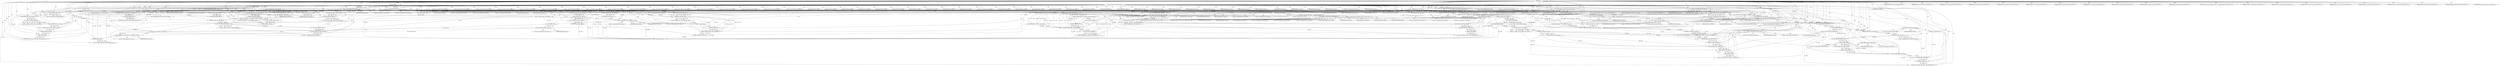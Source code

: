 digraph "FUN1" {  
"8" [label = <(METHOD,FUN1)<SUB>1</SUB>> ]
"771" [label = <(METHOD_RETURN,void)<SUB>1</SUB>> ]
"9" [label = <(PARAM,VAR1)<SUB>1</SUB>> ]
"10" [label = <(PARAM,VAR2 *VAR3)<SUB>1</SUB>> ]
"17" [label = <(FUN2,FUN2(VAR9, VAR10, VAR3))<SUB>6</SUB>> ]
"27" [label = <(IDENTIFIER,VAR12,{
	case VAR12:
		break;

	case VAR13:
		FUN3(VA...)<SUB>9</SUB>> ]
"30" [label = <(IDENTIFIER,VAR13,{
	case VAR12:
		break;

	case VAR13:
		FUN3(VA...)<SUB>12</SUB>> ]
"31" [label = <(FUN3,FUN3(VAR9, VAR10, VAR3-&gt;VAR14))<SUB>13</SUB>> ]
"39" [label = <(IDENTIFIER,VAR15,{
	case VAR12:
		break;

	case VAR13:
		FUN3(VA...)<SUB>16</SUB>> ]
"55" [label = <(IDENTIFIER,VAR19,{
	case VAR12:
		break;

	case VAR13:
		FUN3(VA...)<SUB>23</SUB>> ]
"56" [label = <(FUN5,FUN5(VAR9, VAR10, VAR3-&gt;VAR14))<SUB>24</SUB>> ]
"64" [label = <(IDENTIFIER,VAR20,{
	case VAR12:
		break;

	case VAR13:
		FUN3(VA...)<SUB>27</SUB>> ]
"134" [label = <(IDENTIFIER,VAR26,{
	case VAR12:
		break;

	case VAR13:
		FUN3(VA...)<SUB>44</SUB>> ]
"135" [label = <(&lt;operator&gt;.assignment,VAR5 = FUN9(VAR9, VAR10))<SUB>45</SUB>> ]
"140" [label = <(FUN1,FUN1(VAR9, VAR10, VAR3-&gt;VAR14))<SUB>46</SUB>> ]
"146" [label = <(&lt;operator&gt;.assignment,VAR6 = FUN9(VAR9, VAR10))<SUB>47</SUB>> ]
"151" [label = <(FUN6,FUN6(VAR9, VAR10, VAR3-&gt;VAR24))<SUB>48</SUB>> ]
"157" [label = <(FUN10,FUN10(VAR9, VAR10, VAR22, VAR5))<SUB>49</SUB>> ]
"162" [label = <(FUN11,FUN11(VAR9, VAR10, VAR3-&gt;VAR27, FUN9(VAR9,VAR10...)<SUB>50</SUB>> ]
"174" [label = <(IDENTIFIER,VAR28,{
	case VAR12:
		break;

	case VAR13:
		FUN3(VA...)<SUB>53</SUB>> ]
"175" [label = <(&lt;operator&gt;.assignment,VAR5 = FUN9(VAR9, VAR10))<SUB>54</SUB>> ]
"180" [label = <(FUN6,FUN6(VAR9, VAR10, VAR3-&gt;VAR14))<SUB>55</SUB>> ]
"186" [label = <(&lt;operator&gt;.assignment,VAR8 = FUN7(VAR9, VAR10, VAR25))<SUB>56</SUB>> ]
"192" [label = <(FUN1,FUN1(VAR9, VAR10, VAR3-&gt;VAR24))<SUB>57</SUB>> ]
"198" [label = <(FUN10,FUN10(VAR9, VAR10, VAR23, VAR5))<SUB>58</SUB>> ]
"203" [label = <(FUN8,FUN8(VAR9, VAR10, VAR8))<SUB>59</SUB>> ]
"207" [label = <(FUN11,FUN11(VAR9, VAR10, VAR3-&gt;VAR27, FUN9(VAR9,VAR10...)<SUB>60</SUB>> ]
"219" [label = <(IDENTIFIER,VAR29,{
	case VAR12:
		break;

	case VAR13:
		FUN3(VA...)<SUB>63</SUB>> ]
"221" [label = <(IDENTIFIER,VAR30,{
	case VAR12:
		break;

	case VAR13:
		FUN3(VA...)<SUB>64</SUB>> ]
"252" [label = <(&lt;operator&gt;.assignment,VAR5 = FUN9(VAR9, VAR10))<SUB>73</SUB>> ]
"279" [label = <(FUN1,FUN1(VAR9, VAR10, VAR3-&gt;VAR31))<SUB>80</SUB>> ]
"285" [label = <(&lt;operator&gt;.assignment,VAR6 = FUN9(VAR9, VAR10))<SUB>81</SUB>> ]
"305" [label = <(FUN10,FUN10(VAR9, VAR10, VAR23, VAR5))<SUB>86</SUB>> ]
"317" [label = <(FUN11,FUN11(VAR9, VAR10, VAR3-&gt;VAR27, FUN9(VAR9,VAR10...)<SUB>89</SUB>> ]
"329" [label = <(IDENTIFIER,VAR32,{
	case VAR12:
		break;

	case VAR13:
		FUN3(VA...)<SUB>92</SUB>> ]
"331" [label = <(IDENTIFIER,VAR33,{
	case VAR12:
		break;

	case VAR13:
		FUN3(VA...)<SUB>93</SUB>> ]
"332" [label = <(FUN6,FUN6(VAR9, VAR10, VAR3-&gt;VAR24))<SUB>94</SUB>> ]
"338" [label = <(FUN4,FUN4(VAR9, VAR10, VAR34))<SUB>95</SUB>> ]
"342" [label = <(&lt;operator&gt;.assignment,VAR5 = FUN9(VAR9, VAR10))<SUB>96</SUB>> ]
"347" [label = <(BLOCK,{
			FUN4(VAR9, VAR10, VAR35);
			VAR8 = FUN7(V...,{
			FUN4(VAR9, VAR10, VAR35);
			VAR8 = FUN7(V...)<SUB>97</SUB>> ]
"394" [label = <(FUN8,FUN8(VAR9, VAR10, VAR8))<SUB>110</SUB>> ]
"398" [label = <(FUN11,FUN11(VAR9, VAR10, VAR3-&gt;VAR27, FUN9(VAR9,VAR10...)<SUB>111</SUB>> ]
"410" [label = <(IDENTIFIER,VAR37,{
	case VAR12:
		break;

	case VAR13:
		FUN3(VA...)<SUB>114</SUB>> ]
"411" [label = <(FUN13,FUN13(VAR9, VAR10, VAR3-&gt;VAR14, VAR3-&gt;VAR24))<SUB>115</SUB>> ]
"420" [label = <(FUN11,FUN11(VAR9, VAR10, VAR3-&gt;VAR27, FUN9(VAR9,VAR10...)<SUB>116</SUB>> ]
"432" [label = <(IDENTIFIER,VAR38,{
	case VAR12:
		break;

	case VAR13:
		FUN3(VA...)<SUB>119</SUB>> ]
"433" [label = <(FUN1,FUN1(VAR9, VAR10, VAR3-&gt;VAR24))<SUB>120</SUB>> ]
"475" [label = <(IDENTIFIER,VAR39,{
	case VAR12:
		break;

	case VAR13:
		FUN3(VA...)<SUB>129</SUB>> ]
"522" [label = <(FUN17,FUN17(VAR9, VAR10, VAR39, VAR3, VAR4))<SUB>145</SUB>> ]
"528" [label = <(FUN18,FUN18(VAR9, VAR10, VAR39, VAR4, FUN7(VAR9, VAR1...)<SUB>146</SUB>> ]
"539" [label = <(IDENTIFIER,VAR41,{
	case VAR12:
		break;

	case VAR13:
		FUN3(VA...)<SUB>149</SUB>> ]
"586" [label = <(FUN17,FUN17(VAR9, VAR10, VAR41, VAR3, VAR4))<SUB>165</SUB>> ]
"592" [label = <(FUN18,FUN18(VAR9, VAR10, VAR41, VAR4, FUN7(VAR9, VAR1...)<SUB>166</SUB>> ]
"603" [label = <(IDENTIFIER,VAR42,{
	case VAR12:
		break;

	case VAR13:
		FUN3(VA...)<SUB>169</SUB>> ]
"621" [label = <(&lt;operator&gt;.assignment,VAR4 = FUN20(VAR9, VAR10, VAR3))<SUB>175</SUB>> ]
"635" [label = <(FUN17,FUN17(VAR9, VAR10, VAR42, VAR3, VAR4))<SUB>180</SUB>> ]
"641" [label = <(FUN4,FUN4(VAR9, VAR10, VAR43))<SUB>181</SUB>> ]
"647" [label = <(IDENTIFIER,VAR44,{
	case VAR12:
		break;

	case VAR13:
		FUN3(VA...)<SUB>184</SUB>> ]
"648" [label = <(FUN6,FUN6(VAR9, VAR10, VAR3-&gt;VAR14))<SUB>185</SUB>> ]
"654" [label = <(FUN4,FUN4(VAR9, VAR10, VAR45))<SUB>186</SUB>> ]
"660" [label = <(IDENTIFIER,VAR46,{
	case VAR12:
		break;

	case VAR13:
		FUN3(VA...)<SUB>189</SUB>> ]
"661" [label = <(FUN6,FUN6(VAR9, VAR10, VAR3-&gt;VAR14))<SUB>190</SUB>> ]
"667" [label = <(FUN4,FUN4(VAR9, VAR10, VAR47))<SUB>191</SUB>> ]
"671" [label = <(FUN1,FUN1(VAR9, VAR10, VAR3-&gt;VAR24))<SUB>192</SUB>> ]
"677" [label = <(FUN4,FUN4(VAR9, VAR10, VAR48))<SUB>193</SUB>> ]
"683" [label = <(IDENTIFIER,VAR49,{
	case VAR12:
		break;

	case VAR13:
		FUN3(VA...)<SUB>196</SUB>> ]
"740" [label = <(IDENTIFIER,VAR50,{
	case VAR12:
		break;

	case VAR13:
		FUN3(VA...)<SUB>207</SUB>> ]
"741" [label = <(FUN4,FUN4(VAR9, VAR10, VAR51))<SUB>208</SUB>> ]
"223" [label = <(&lt;operator&gt;.equals,VAR3-&gt;VAR11 == VAR30)<SUB>65</SUB>> ]
"311" [label = <(IDENTIFIER,VAR8,if (VAR8))<SUB>87</SUB>> ]
"348" [label = <(FUN4,FUN4(VAR9, VAR10, VAR35))<SUB>98</SUB>> ]
"352" [label = <(&lt;operator&gt;.assignment,VAR8 = FUN7(VAR9, VAR10, VAR25))<SUB>99</SUB>> ]
"358" [label = <(FUN12,FUN12(VAR9, VAR10, VAR3))<SUB>100</SUB>> ]
"389" [label = <(FUN10,FUN10(VAR9, VAR10, VAR23, VAR5))<SUB>108</SUB>> ]
"440" [label = <(&lt;operator&gt;.equals,VAR3-&gt;VAR11 == VAR38)<SUB>122</SUB>> ]
"445" [label = <(&lt;operator&gt;.assignment,VAR3 = VAR3-&gt;VAR24)<SUB>123</SUB>> ]
"451" [label = <(&lt;operator&gt;.logicalAnd,!FUN14(VAR3-&gt;VAR11) &amp;&amp; VAR3-&gt;VAR11 != VAR37)<SUB>125</SUB>> ]
"628" [label = <(&lt;operator&gt;.logicalNot,!VAR4)<SUB>178</SUB>> ]
"685" [label = <(&lt;operator&gt;.logicalAnd,VAR3-&gt;VAR24 &amp;&amp; VAR3-&gt;VAR21)<SUB>197</SUB>> ]
"45" [label = <(FUN4,FUN4(VAR9, VAR10, VAR17))<SUB>18</SUB>> ]
"49" [label = <(FUN4,FUN4(VAR9, VAR10, VAR18))<SUB>19</SUB>> ]
"70" [label = <(FUN6,FUN6(VAR9, VAR10, VAR3-&gt;VAR14))<SUB>29</SUB>> ]
"76" [label = <(&lt;operator&gt;.assignment,VAR7 = FUN7(VAR9, VAR10, VAR22))<SUB>30</SUB>> ]
"82" [label = <(FUN1,FUN1(VAR9, VAR10, VAR3-&gt;VAR21))<SUB>31</SUB>> ]
"88" [label = <(&lt;operator&gt;.assignment,VAR8 = FUN7(VAR9, VAR10, VAR23))<SUB>32</SUB>> ]
"94" [label = <(FUN8,FUN8(VAR9, VAR10, VAR7))<SUB>33</SUB>> ]
"98" [label = <(FUN1,FUN1(VAR9, VAR10, VAR3-&gt;VAR24))<SUB>34</SUB>> ]
"104" [label = <(FUN8,FUN8(VAR9, VAR10, VAR8))<SUB>35</SUB>> ]
"137" [label = <(FUN9,FUN9(VAR9, VAR10))<SUB>45</SUB>> ]
"148" [label = <(FUN9,FUN9(VAR9, VAR10))<SUB>47</SUB>> ]
"168" [label = <(FUN9,FUN9(VAR9,VAR10))<SUB>50</SUB>> ]
"177" [label = <(FUN9,FUN9(VAR9, VAR10))<SUB>54</SUB>> ]
"188" [label = <(FUN7,FUN7(VAR9, VAR10, VAR25))<SUB>56</SUB>> ]
"213" [label = <(FUN9,FUN9(VAR9,VAR10))<SUB>60</SUB>> ]
"229" [label = <(FUN5,FUN5(VAR9, VAR10, VAR3-&gt;VAR14))<SUB>66</SUB>> ]
"254" [label = <(FUN9,FUN9(VAR9, VAR10))<SUB>73</SUB>> ]
"262" [label = <(FUN6,FUN6(VAR9, VAR10, VAR3-&gt;VAR24))<SUB>75</SUB>> ]
"268" [label = <(&lt;operator&gt;.assignment,VAR8 = FUN7(VAR9, VAR10, VAR25))<SUB>76</SUB>> ]
"287" [label = <(FUN9,FUN9(VAR9, VAR10))<SUB>81</SUB>> ]
"295" [label = <(FUN6,FUN6(VAR9, VAR10, VAR3-&gt;VAR21))<SUB>83</SUB>> ]
"301" [label = <(FUN4,FUN4(VAR9, VAR10, VAR17))<SUB>84</SUB>> ]
"313" [label = <(FUN8,FUN8(VAR9, VAR10, VAR8))<SUB>88</SUB>> ]
"323" [label = <(FUN9,FUN9(VAR9,VAR10))<SUB>89</SUB>> ]
"344" [label = <(FUN9,FUN9(VAR9, VAR10))<SUB>96</SUB>> ]
"404" [label = <(FUN9,FUN9(VAR9,VAR10))<SUB>111</SUB>> ]
"426" [label = <(FUN9,FUN9(VAR9,VAR10))<SUB>116</SUB>> ]
"463" [label = <(FUN11,FUN11(VAR9, VAR10, VAR3-&gt;VAR27, FUN9(VAR9,VAR10...)<SUB>126</SUB>> ]
"481" [label = <(&lt;operator&gt;.assignment,VAR4 = FUN15(VAR9, VAR10, VAR3, VAR3-&gt;VAR14-&gt;VA...)<SUB>132</SUB>> ]
"533" [label = <(FUN7,FUN7(VAR9, VAR10, VAR23))<SUB>146</SUB>> ]
"545" [label = <(&lt;operator&gt;.assignment,VAR4 = FUN19(VAR9, VAR10, VAR3, VAR3-&gt;VAR14-&gt;VA...)<SUB>152</SUB>> ]
"597" [label = <(FUN7,FUN7(VAR9, VAR10, VAR23))<SUB>166</SUB>> ]
"609" [label = <(FUN6,FUN6(VAR9, VAR10, VAR3-&gt;VAR14))<SUB>171</SUB>> ]
"623" [label = <(FUN20,FUN20(VAR9, VAR10, VAR3))<SUB>175</SUB>> ]
"631" [label = <(FUN16,FUN16(VAR9, VAR3, &quot;&quot;))<SUB>179</SUB>> ]
"752" [label = <(FUN4,FUN4(VAR9, VAR10, VAR17))<SUB>213</SUB>> ]
"756" [label = <(FUN6,FUN6(VAR9, VAR10, VAR3))<SUB>214</SUB>> ]
"110" [label = <(FUN6,FUN6(VAR9, VAR10, VAR3-&gt;VAR14))<SUB>37</SUB>> ]
"116" [label = <(&lt;operator&gt;.assignment,VAR8 = FUN7(VAR9, VAR10, VAR25))<SUB>38</SUB>> ]
"122" [label = <(FUN1,FUN1(VAR9, VAR10, VAR3-&gt;VAR24))<SUB>39</SUB>> ]
"128" [label = <(FUN8,FUN8(VAR9, VAR10, VAR8))<SUB>40</SUB>> ]
"276" [label = <(&lt;operator&gt;.assignment,VAR8 = 0)<SUB>78</SUB>> ]
"354" [label = <(FUN7,FUN7(VAR9, VAR10, VAR25))<SUB>99</SUB>> ]
"367" [label = <(FUN4,FUN4(VAR9, VAR10, VAR36))<SUB>102</SUB>> ]
"371" [label = <(FUN1,FUN1(VAR9, VAR10, VAR3-&gt;VAR21))<SUB>103</SUB>> ]
"377" [label = <(FUN4,FUN4(VAR9, VAR10, VAR36))<SUB>104</SUB>> ]
"452" [label = <(&lt;operator&gt;.logicalNot,!FUN14(VAR3-&gt;VAR11))<SUB>125</SUB>> ]
"457" [label = <(&lt;operator&gt;.notEquals,VAR3-&gt;VAR11 != VAR37)<SUB>125</SUB>> ]
"493" [label = <(&lt;operator&gt;.logicalNot,!VAR4)<SUB>135</SUB>> ]
"507" [label = <(&lt;operator&gt;.assignment,VAR4 = FUN15(VAR9, VAR10, VAR3, NULL))<SUB>139</SUB>> ]
"557" [label = <(&lt;operator&gt;.logicalNot,!VAR4)<SUB>155</SUB>> ]
"571" [label = <(&lt;operator&gt;.assignment,VAR4 = FUN19(VAR9, VAR10, VAR3, NULL))<SUB>159</SUB>> ]
"617" [label = <(FUN4,FUN4(VAR9, VAR10, VAR18))<SUB>173</SUB>> ]
"729" [label = <(FUN23,FUN23(VAR9, VAR10, VAR3-&gt;VAR14, VAR3-&gt;VAR31))<SUB>203</SUB>> ]
"762" [label = <(FUN6,FUN6(VAR9, VAR10, VAR3))<SUB>216</SUB>> ]
"766" [label = <(FUN4,FUN4(VAR9, VAR10, VAR17))<SUB>217</SUB>> ]
"78" [label = <(FUN7,FUN7(VAR9, VAR10, VAR22))<SUB>30</SUB>> ]
"90" [label = <(FUN7,FUN7(VAR9, VAR10, VAR23))<SUB>32</SUB>> ]
"270" [label = <(FUN7,FUN7(VAR9, VAR10, VAR25))<SUB>76</SUB>> ]
"383" [label = <(FUN1,FUN1(VAR9, VAR10, VAR3-&gt;VAR21))<SUB>106</SUB>> ]
"453" [label = <(FUN14,FUN14(VAR3-&gt;VAR11))<SUB>125</SUB>> ]
"469" [label = <(FUN9,FUN9(VAR9,VAR10))<SUB>126</SUB>> ]
"483" [label = <(FUN15,FUN15(VAR9, VAR10, VAR3, VAR3-&gt;VAR14-&gt;VAR40))<SUB>132</SUB>> ]
"496" [label = <(FUN16,FUN16(VAR9, VAR3, &quot;&quot;, VAR3-&gt;VAR14-&gt;VAR40))<SUB>136</SUB>> ]
"515" [label = <(&lt;operator&gt;.logicalNot,!VAR4)<SUB>142</SUB>> ]
"547" [label = <(FUN19,FUN19(VAR9, VAR10, VAR3, VAR3-&gt;VAR14-&gt;VAR40))<SUB>152</SUB>> ]
"560" [label = <(FUN16,FUN16(VAR9, VAR3, &quot;&quot;, VAR3-&gt;VAR14-&gt;VAR40))<SUB>156</SUB>> ]
"579" [label = <(&lt;operator&gt;.logicalNot,!VAR4)<SUB>162</SUB>> ]
"698" [label = <(FUN21,FUN21(VAR9, VAR10, VAR3-&gt;VAR14, VAR3-&gt;VAR24, VA...)<SUB>199</SUB>> ]
"118" [label = <(FUN7,FUN7(VAR9, VAR10, VAR25))<SUB>38</SUB>> ]
"242" [label = <(FUN6,FUN6(VAR9, VAR10, VAR3-&gt;VAR14))<SUB>69</SUB>> ]
"248" [label = <(FUN4,FUN4(VAR9, VAR10, VAR17))<SUB>70</SUB>> ]
"509" [label = <(FUN15,FUN15(VAR9, VAR10, VAR3, NULL))<SUB>139</SUB>> ]
"518" [label = <(FUN16,FUN16(VAR9, VAR3, &quot;&quot;))<SUB>143</SUB>> ]
"573" [label = <(FUN19,FUN19(VAR9, VAR10, VAR3, NULL))<SUB>159</SUB>> ]
"582" [label = <(FUN16,FUN16(VAR9, VAR3, &quot;&quot;))<SUB>163</SUB>> ]
"715" [label = <(FUN22,FUN22(VAR9, VAR10, VAR3-&gt;VAR14, VAR3-&gt;VAR24, VA...)<SUB>201</SUB>> ]
"22" [label = <(&lt;operator&gt;.indirectFieldAccess,VAR3-&gt;VAR11)<SUB>8</SUB>> ]
"34" [label = <(&lt;operator&gt;.indirectFieldAccess,VAR3-&gt;VAR14)<SUB>13</SUB>> ]
"41" [label = <(&lt;operator&gt;.indirectFieldAccess,VAR10-&gt;VAR16)<SUB>17</SUB>> ]
"59" [label = <(&lt;operator&gt;.indirectFieldAccess,VAR3-&gt;VAR14)<SUB>24</SUB>> ]
"66" [label = <(&lt;operator&gt;.indirectFieldAccess,VAR3-&gt;VAR21)<SUB>28</SUB>> ]
"143" [label = <(&lt;operator&gt;.indirectFieldAccess,VAR3-&gt;VAR14)<SUB>46</SUB>> ]
"154" [label = <(&lt;operator&gt;.indirectFieldAccess,VAR3-&gt;VAR24)<SUB>48</SUB>> ]
"165" [label = <(&lt;operator&gt;.indirectFieldAccess,VAR3-&gt;VAR27)<SUB>50</SUB>> ]
"183" [label = <(&lt;operator&gt;.indirectFieldAccess,VAR3-&gt;VAR14)<SUB>55</SUB>> ]
"195" [label = <(&lt;operator&gt;.indirectFieldAccess,VAR3-&gt;VAR24)<SUB>57</SUB>> ]
"210" [label = <(&lt;operator&gt;.indirectFieldAccess,VAR3-&gt;VAR27)<SUB>60</SUB>> ]
"258" [label = <(&lt;operator&gt;.indirectFieldAccess,VAR3-&gt;VAR24)<SUB>74</SUB>> ]
"282" [label = <(&lt;operator&gt;.indirectFieldAccess,VAR3-&gt;VAR31)<SUB>80</SUB>> ]
"291" [label = <(&lt;operator&gt;.indirectFieldAccess,VAR3-&gt;VAR21)<SUB>82</SUB>> ]
"320" [label = <(&lt;operator&gt;.indirectFieldAccess,VAR3-&gt;VAR27)<SUB>89</SUB>> ]
"335" [label = <(&lt;operator&gt;.indirectFieldAccess,VAR3-&gt;VAR24)<SUB>94</SUB>> ]
"401" [label = <(&lt;operator&gt;.indirectFieldAccess,VAR3-&gt;VAR27)<SUB>111</SUB>> ]
"414" [label = <(&lt;operator&gt;.indirectFieldAccess,VAR3-&gt;VAR14)<SUB>115</SUB>> ]
"417" [label = <(&lt;operator&gt;.indirectFieldAccess,VAR3-&gt;VAR24)<SUB>115</SUB>> ]
"423" [label = <(&lt;operator&gt;.indirectFieldAccess,VAR3-&gt;VAR27)<SUB>116</SUB>> ]
"436" [label = <(&lt;operator&gt;.indirectFieldAccess,VAR3-&gt;VAR24)<SUB>120</SUB>> ]
"477" [label = <(&lt;operator&gt;.indirectFieldAccess,VAR3-&gt;VAR14)<SUB>130</SUB>> ]
"541" [label = <(&lt;operator&gt;.indirectFieldAccess,VAR3-&gt;VAR14)<SUB>150</SUB>> ]
"605" [label = <(&lt;operator&gt;.indirectFieldAccess,VAR3-&gt;VAR14)<SUB>170</SUB>> ]
"651" [label = <(&lt;operator&gt;.indirectFieldAccess,VAR3-&gt;VAR14)<SUB>185</SUB>> ]
"664" [label = <(&lt;operator&gt;.indirectFieldAccess,VAR3-&gt;VAR14)<SUB>190</SUB>> ]
"674" [label = <(&lt;operator&gt;.indirectFieldAccess,VAR3-&gt;VAR24)<SUB>192</SUB>> ]
"748" [label = <(&lt;operator&gt;.indirectFieldAccess,VAR10-&gt;VAR16)<SUB>212</SUB>> ]
"36" [label = <(FIELD_IDENTIFIER,VAR14,VAR14)<SUB>13</SUB>> ]
"43" [label = <(FIELD_IDENTIFIER,VAR16,VAR16)<SUB>17</SUB>> ]
"61" [label = <(FIELD_IDENTIFIER,VAR14,VAR14)<SUB>24</SUB>> ]
"68" [label = <(FIELD_IDENTIFIER,VAR21,VAR21)<SUB>28</SUB>> ]
"145" [label = <(FIELD_IDENTIFIER,VAR14,VAR14)<SUB>46</SUB>> ]
"156" [label = <(FIELD_IDENTIFIER,VAR24,VAR24)<SUB>48</SUB>> ]
"167" [label = <(FIELD_IDENTIFIER,VAR27,VAR27)<SUB>50</SUB>> ]
"185" [label = <(FIELD_IDENTIFIER,VAR14,VAR14)<SUB>55</SUB>> ]
"197" [label = <(FIELD_IDENTIFIER,VAR24,VAR24)<SUB>57</SUB>> ]
"212" [label = <(FIELD_IDENTIFIER,VAR27,VAR27)<SUB>60</SUB>> ]
"224" [label = <(&lt;operator&gt;.indirectFieldAccess,VAR3-&gt;VAR11)<SUB>65</SUB>> ]
"260" [label = <(FIELD_IDENTIFIER,VAR24,VAR24)<SUB>74</SUB>> ]
"284" [label = <(FIELD_IDENTIFIER,VAR31,VAR31)<SUB>80</SUB>> ]
"293" [label = <(FIELD_IDENTIFIER,VAR21,VAR21)<SUB>82</SUB>> ]
"322" [label = <(FIELD_IDENTIFIER,VAR27,VAR27)<SUB>89</SUB>> ]
"337" [label = <(FIELD_IDENTIFIER,VAR24,VAR24)<SUB>94</SUB>> ]
"363" [label = <(&lt;operator&gt;.indirectFieldAccess,VAR10-&gt;VAR16)<SUB>101</SUB>> ]
"403" [label = <(FIELD_IDENTIFIER,VAR27,VAR27)<SUB>111</SUB>> ]
"416" [label = <(FIELD_IDENTIFIER,VAR14,VAR14)<SUB>115</SUB>> ]
"419" [label = <(FIELD_IDENTIFIER,VAR24,VAR24)<SUB>115</SUB>> ]
"425" [label = <(FIELD_IDENTIFIER,VAR27,VAR27)<SUB>116</SUB>> ]
"438" [label = <(FIELD_IDENTIFIER,VAR24,VAR24)<SUB>120</SUB>> ]
"441" [label = <(&lt;operator&gt;.indirectFieldAccess,VAR3-&gt;VAR11)<SUB>122</SUB>> ]
"447" [label = <(&lt;operator&gt;.indirectFieldAccess,VAR3-&gt;VAR24)<SUB>123</SUB>> ]
"479" [label = <(FIELD_IDENTIFIER,VAR14,VAR14)<SUB>130</SUB>> ]
"543" [label = <(FIELD_IDENTIFIER,VAR14,VAR14)<SUB>150</SUB>> ]
"607" [label = <(FIELD_IDENTIFIER,VAR14,VAR14)<SUB>170</SUB>> ]
"653" [label = <(FIELD_IDENTIFIER,VAR14,VAR14)<SUB>185</SUB>> ]
"666" [label = <(FIELD_IDENTIFIER,VAR14,VAR14)<SUB>190</SUB>> ]
"676" [label = <(FIELD_IDENTIFIER,VAR24,VAR24)<SUB>192</SUB>> ]
"686" [label = <(&lt;operator&gt;.indirectFieldAccess,VAR3-&gt;VAR24)<SUB>197</SUB>> ]
"689" [label = <(&lt;operator&gt;.indirectFieldAccess,VAR3-&gt;VAR21)<SUB>197</SUB>> ]
"750" [label = <(FIELD_IDENTIFIER,VAR16,VAR16)<SUB>212</SUB>> ]
"73" [label = <(&lt;operator&gt;.indirectFieldAccess,VAR3-&gt;VAR14)<SUB>29</SUB>> ]
"85" [label = <(&lt;operator&gt;.indirectFieldAccess,VAR3-&gt;VAR21)<SUB>31</SUB>> ]
"101" [label = <(&lt;operator&gt;.indirectFieldAccess,VAR3-&gt;VAR24)<SUB>34</SUB>> ]
"226" [label = <(FIELD_IDENTIFIER,VAR11,VAR11)<SUB>65</SUB>> ]
"232" [label = <(&lt;operator&gt;.indirectFieldAccess,VAR3-&gt;VAR14)<SUB>66</SUB>> ]
"265" [label = <(&lt;operator&gt;.indirectFieldAccess,VAR3-&gt;VAR24)<SUB>75</SUB>> ]
"298" [label = <(&lt;operator&gt;.indirectFieldAccess,VAR3-&gt;VAR21)<SUB>83</SUB>> ]
"365" [label = <(FIELD_IDENTIFIER,VAR16,VAR16)<SUB>101</SUB>> ]
"443" [label = <(FIELD_IDENTIFIER,VAR11,VAR11)<SUB>122</SUB>> ]
"449" [label = <(FIELD_IDENTIFIER,VAR24,VAR24)<SUB>123</SUB>> ]
"458" [label = <(&lt;operator&gt;.indirectFieldAccess,VAR3-&gt;VAR11)<SUB>125</SUB>> ]
"466" [label = <(&lt;operator&gt;.indirectFieldAccess,VAR3-&gt;VAR27)<SUB>126</SUB>> ]
"612" [label = <(&lt;operator&gt;.indirectFieldAccess,VAR3-&gt;VAR14)<SUB>171</SUB>> ]
"688" [label = <(FIELD_IDENTIFIER,VAR24,VAR24)<SUB>197</SUB>> ]
"691" [label = <(FIELD_IDENTIFIER,VAR21,VAR21)<SUB>197</SUB>> ]
"694" [label = <(&lt;operator&gt;.indirectFieldAccess,VAR3-&gt;VAR31)<SUB>198</SUB>> ]
"75" [label = <(FIELD_IDENTIFIER,VAR14,VAR14)<SUB>29</SUB>> ]
"87" [label = <(FIELD_IDENTIFIER,VAR21,VAR21)<SUB>31</SUB>> ]
"103" [label = <(FIELD_IDENTIFIER,VAR24,VAR24)<SUB>34</SUB>> ]
"113" [label = <(&lt;operator&gt;.indirectFieldAccess,VAR3-&gt;VAR14)<SUB>37</SUB>> ]
"125" [label = <(&lt;operator&gt;.indirectFieldAccess,VAR3-&gt;VAR24)<SUB>39</SUB>> ]
"234" [label = <(FIELD_IDENTIFIER,VAR14,VAR14)<SUB>66</SUB>> ]
"238" [label = <(&lt;operator&gt;.indirectFieldAccess,VAR3-&gt;VAR14)<SUB>68</SUB>> ]
"267" [label = <(FIELD_IDENTIFIER,VAR24,VAR24)<SUB>75</SUB>> ]
"300" [label = <(FIELD_IDENTIFIER,VAR21,VAR21)<SUB>83</SUB>> ]
"374" [label = <(&lt;operator&gt;.indirectFieldAccess,VAR3-&gt;VAR21)<SUB>103</SUB>> ]
"454" [label = <(&lt;operator&gt;.indirectFieldAccess,VAR3-&gt;VAR11)<SUB>125</SUB>> ]
"460" [label = <(FIELD_IDENTIFIER,VAR11,VAR11)<SUB>125</SUB>> ]
"468" [label = <(FIELD_IDENTIFIER,VAR27,VAR27)<SUB>126</SUB>> ]
"487" [label = <(&lt;operator&gt;.indirectFieldAccess,VAR3-&gt;VAR14-&gt;VAR40)<SUB>132</SUB>> ]
"551" [label = <(&lt;operator&gt;.indirectFieldAccess,VAR3-&gt;VAR14-&gt;VAR40)<SUB>152</SUB>> ]
"614" [label = <(FIELD_IDENTIFIER,VAR14,VAR14)<SUB>171</SUB>> ]
"696" [label = <(FIELD_IDENTIFIER,VAR31,VAR31)<SUB>198</SUB>> ]
"732" [label = <(&lt;operator&gt;.indirectFieldAccess,VAR3-&gt;VAR14)<SUB>203</SUB>> ]
"735" [label = <(&lt;operator&gt;.indirectFieldAccess,VAR3-&gt;VAR31)<SUB>203</SUB>> ]
"115" [label = <(FIELD_IDENTIFIER,VAR14,VAR14)<SUB>37</SUB>> ]
"127" [label = <(FIELD_IDENTIFIER,VAR24,VAR24)<SUB>39</SUB>> ]
"240" [label = <(FIELD_IDENTIFIER,VAR14,VAR14)<SUB>68</SUB>> ]
"376" [label = <(FIELD_IDENTIFIER,VAR21,VAR21)<SUB>103</SUB>> ]
"386" [label = <(&lt;operator&gt;.indirectFieldAccess,VAR3-&gt;VAR21)<SUB>106</SUB>> ]
"456" [label = <(FIELD_IDENTIFIER,VAR11,VAR11)<SUB>125</SUB>> ]
"488" [label = <(&lt;operator&gt;.indirectFieldAccess,VAR3-&gt;VAR14)<SUB>132</SUB>> ]
"491" [label = <(FIELD_IDENTIFIER,VAR40,VAR40)<SUB>132</SUB>> ]
"500" [label = <(&lt;operator&gt;.indirectFieldAccess,VAR3-&gt;VAR14-&gt;VAR40)<SUB>136</SUB>> ]
"552" [label = <(&lt;operator&gt;.indirectFieldAccess,VAR3-&gt;VAR14)<SUB>152</SUB>> ]
"555" [label = <(FIELD_IDENTIFIER,VAR40,VAR40)<SUB>152</SUB>> ]
"564" [label = <(&lt;operator&gt;.indirectFieldAccess,VAR3-&gt;VAR14-&gt;VAR40)<SUB>156</SUB>> ]
"701" [label = <(&lt;operator&gt;.indirectFieldAccess,VAR3-&gt;VAR14)<SUB>199</SUB>> ]
"704" [label = <(&lt;operator&gt;.indirectFieldAccess,VAR3-&gt;VAR24)<SUB>199</SUB>> ]
"707" [label = <(&lt;operator&gt;.indirectFieldAccess,VAR3-&gt;VAR21)<SUB>199</SUB>> ]
"710" [label = <(&lt;operator&gt;.indirectFieldAccess,VAR3-&gt;VAR31)<SUB>199</SUB>> ]
"734" [label = <(FIELD_IDENTIFIER,VAR14,VAR14)<SUB>203</SUB>> ]
"737" [label = <(FIELD_IDENTIFIER,VAR31,VAR31)<SUB>203</SUB>> ]
"245" [label = <(&lt;operator&gt;.indirectFieldAccess,VAR3-&gt;VAR14)<SUB>69</SUB>> ]
"388" [label = <(FIELD_IDENTIFIER,VAR21,VAR21)<SUB>106</SUB>> ]
"490" [label = <(FIELD_IDENTIFIER,VAR14,VAR14)<SUB>132</SUB>> ]
"501" [label = <(&lt;operator&gt;.indirectFieldAccess,VAR3-&gt;VAR14)<SUB>136</SUB>> ]
"504" [label = <(FIELD_IDENTIFIER,VAR40,VAR40)<SUB>136</SUB>> ]
"554" [label = <(FIELD_IDENTIFIER,VAR14,VAR14)<SUB>152</SUB>> ]
"565" [label = <(&lt;operator&gt;.indirectFieldAccess,VAR3-&gt;VAR14)<SUB>156</SUB>> ]
"568" [label = <(FIELD_IDENTIFIER,VAR40,VAR40)<SUB>156</SUB>> ]
"703" [label = <(FIELD_IDENTIFIER,VAR14,VAR14)<SUB>199</SUB>> ]
"706" [label = <(FIELD_IDENTIFIER,VAR24,VAR24)<SUB>199</SUB>> ]
"709" [label = <(FIELD_IDENTIFIER,VAR21,VAR21)<SUB>199</SUB>> ]
"712" [label = <(FIELD_IDENTIFIER,VAR31,VAR31)<SUB>199</SUB>> ]
"718" [label = <(&lt;operator&gt;.indirectFieldAccess,VAR3-&gt;VAR14)<SUB>201</SUB>> ]
"721" [label = <(&lt;operator&gt;.indirectFieldAccess,VAR3-&gt;VAR24)<SUB>201</SUB>> ]
"724" [label = <(&lt;operator&gt;.indirectFieldAccess,VAR3-&gt;VAR21)<SUB>201</SUB>> ]
"247" [label = <(FIELD_IDENTIFIER,VAR14,VAR14)<SUB>69</SUB>> ]
"503" [label = <(FIELD_IDENTIFIER,VAR14,VAR14)<SUB>136</SUB>> ]
"567" [label = <(FIELD_IDENTIFIER,VAR14,VAR14)<SUB>156</SUB>> ]
"720" [label = <(FIELD_IDENTIFIER,VAR14,VAR14)<SUB>201</SUB>> ]
"723" [label = <(FIELD_IDENTIFIER,VAR24,VAR24)<SUB>201</SUB>> ]
"726" [label = <(FIELD_IDENTIFIER,VAR21,VAR21)<SUB>201</SUB>> ]
  "9" -> "771"  [ label = "DDG: VAR1"] 
  "17" -> "771"  [ label = "DDG: VAR9"] 
  "17" -> "771"  [ label = "DDG: VAR10"] 
  "17" -> "771"  [ label = "DDG: VAR3"] 
  "17" -> "771"  [ label = "DDG: FUN2(VAR9, VAR10, VAR3)"] 
  "641" -> "771"  [ label = "DDG: VAR43"] 
  "677" -> "771"  [ label = "DDG: VAR48"] 
  "338" -> "771"  [ label = "DDG: VAR34"] 
  "223" -> "771"  [ label = "DDG: VAR30"] 
  "440" -> "771"  [ label = "DDG: VAR38"] 
  "654" -> "771"  [ label = "DDG: VAR45"] 
  "457" -> "771"  [ label = "DDG: VAR37"] 
  "667" -> "771"  [ label = "DDG: VAR47"] 
  "741" -> "771"  [ label = "DDG: VAR51"] 
  "348" -> "771"  [ label = "DDG: VAR35"] 
  "635" -> "771"  [ label = "DDG: VAR42"] 
  "8" -> "9"  [ label = "DDG: "] 
  "8" -> "10"  [ label = "DDG: "] 
  "8" -> "17"  [ label = "DDG: "] 
  "10" -> "17"  [ label = "DDG: VAR3"] 
  "8" -> "27"  [ label = "DDG: "] 
  "8" -> "30"  [ label = "DDG: "] 
  "8" -> "39"  [ label = "DDG: "] 
  "8" -> "55"  [ label = "DDG: "] 
  "8" -> "64"  [ label = "DDG: "] 
  "8" -> "134"  [ label = "DDG: "] 
  "137" -> "135"  [ label = "DDG: VAR9"] 
  "137" -> "135"  [ label = "DDG: VAR10"] 
  "148" -> "146"  [ label = "DDG: VAR9"] 
  "148" -> "146"  [ label = "DDG: VAR10"] 
  "8" -> "174"  [ label = "DDG: "] 
  "177" -> "175"  [ label = "DDG: VAR9"] 
  "177" -> "175"  [ label = "DDG: VAR10"] 
  "188" -> "186"  [ label = "DDG: VAR9"] 
  "188" -> "186"  [ label = "DDG: VAR10"] 
  "188" -> "186"  [ label = "DDG: VAR25"] 
  "8" -> "219"  [ label = "DDG: "] 
  "8" -> "221"  [ label = "DDG: "] 
  "254" -> "252"  [ label = "DDG: VAR9"] 
  "254" -> "252"  [ label = "DDG: VAR10"] 
  "287" -> "285"  [ label = "DDG: VAR9"] 
  "287" -> "285"  [ label = "DDG: VAR10"] 
  "8" -> "329"  [ label = "DDG: "] 
  "8" -> "331"  [ label = "DDG: "] 
  "344" -> "342"  [ label = "DDG: VAR9"] 
  "344" -> "342"  [ label = "DDG: VAR10"] 
  "8" -> "347"  [ label = "DDG: "] 
  "8" -> "410"  [ label = "DDG: "] 
  "8" -> "432"  [ label = "DDG: "] 
  "8" -> "475"  [ label = "DDG: "] 
  "8" -> "539"  [ label = "DDG: "] 
  "8" -> "603"  [ label = "DDG: "] 
  "623" -> "621"  [ label = "DDG: VAR9"] 
  "623" -> "621"  [ label = "DDG: VAR10"] 
  "623" -> "621"  [ label = "DDG: VAR3"] 
  "8" -> "647"  [ label = "DDG: "] 
  "8" -> "660"  [ label = "DDG: "] 
  "8" -> "683"  [ label = "DDG: "] 
  "8" -> "740"  [ label = "DDG: "] 
  "17" -> "31"  [ label = "DDG: VAR9"] 
  "8" -> "31"  [ label = "DDG: "] 
  "17" -> "31"  [ label = "DDG: VAR10"] 
  "17" -> "31"  [ label = "DDG: VAR3"] 
  "17" -> "56"  [ label = "DDG: VAR9"] 
  "8" -> "56"  [ label = "DDG: "] 
  "17" -> "56"  [ label = "DDG: VAR10"] 
  "17" -> "56"  [ label = "DDG: VAR3"] 
  "137" -> "140"  [ label = "DDG: VAR9"] 
  "8" -> "140"  [ label = "DDG: "] 
  "137" -> "140"  [ label = "DDG: VAR10"] 
  "17" -> "140"  [ label = "DDG: VAR3"] 
  "148" -> "151"  [ label = "DDG: VAR9"] 
  "8" -> "151"  [ label = "DDG: "] 
  "148" -> "151"  [ label = "DDG: VAR10"] 
  "17" -> "151"  [ label = "DDG: VAR3"] 
  "151" -> "157"  [ label = "DDG: VAR9"] 
  "8" -> "157"  [ label = "DDG: "] 
  "151" -> "157"  [ label = "DDG: VAR10"] 
  "135" -> "157"  [ label = "DDG: VAR5"] 
  "168" -> "162"  [ label = "DDG: VAR9"] 
  "8" -> "162"  [ label = "DDG: "] 
  "168" -> "162"  [ label = "DDG: VAR10"] 
  "17" -> "162"  [ label = "DDG: VAR3"] 
  "146" -> "162"  [ label = "DDG: VAR6"] 
  "177" -> "180"  [ label = "DDG: VAR9"] 
  "8" -> "180"  [ label = "DDG: "] 
  "177" -> "180"  [ label = "DDG: VAR10"] 
  "17" -> "180"  [ label = "DDG: VAR3"] 
  "188" -> "192"  [ label = "DDG: VAR9"] 
  "8" -> "192"  [ label = "DDG: "] 
  "188" -> "192"  [ label = "DDG: VAR10"] 
  "17" -> "192"  [ label = "DDG: VAR3"] 
  "192" -> "198"  [ label = "DDG: VAR9"] 
  "8" -> "198"  [ label = "DDG: "] 
  "192" -> "198"  [ label = "DDG: VAR10"] 
  "175" -> "198"  [ label = "DDG: VAR5"] 
  "198" -> "203"  [ label = "DDG: VAR9"] 
  "8" -> "203"  [ label = "DDG: "] 
  "198" -> "203"  [ label = "DDG: VAR10"] 
  "186" -> "203"  [ label = "DDG: VAR8"] 
  "213" -> "207"  [ label = "DDG: VAR9"] 
  "8" -> "207"  [ label = "DDG: "] 
  "213" -> "207"  [ label = "DDG: VAR10"] 
  "17" -> "207"  [ label = "DDG: VAR3"] 
  "198" -> "207"  [ label = "DDG: VAR5"] 
  "254" -> "279"  [ label = "DDG: VAR9"] 
  "270" -> "279"  [ label = "DDG: VAR9"] 
  "8" -> "279"  [ label = "DDG: "] 
  "254" -> "279"  [ label = "DDG: VAR10"] 
  "270" -> "279"  [ label = "DDG: VAR10"] 
  "17" -> "279"  [ label = "DDG: VAR3"] 
  "287" -> "305"  [ label = "DDG: VAR9"] 
  "301" -> "305"  [ label = "DDG: VAR9"] 
  "8" -> "305"  [ label = "DDG: "] 
  "287" -> "305"  [ label = "DDG: VAR10"] 
  "301" -> "305"  [ label = "DDG: VAR10"] 
  "252" -> "305"  [ label = "DDG: VAR5"] 
  "8" -> "311"  [ label = "DDG: "] 
  "323" -> "317"  [ label = "DDG: VAR9"] 
  "8" -> "317"  [ label = "DDG: "] 
  "323" -> "317"  [ label = "DDG: VAR10"] 
  "17" -> "317"  [ label = "DDG: VAR3"] 
  "285" -> "317"  [ label = "DDG: VAR6"] 
  "17" -> "332"  [ label = "DDG: VAR9"] 
  "8" -> "332"  [ label = "DDG: "] 
  "17" -> "332"  [ label = "DDG: VAR10"] 
  "17" -> "332"  [ label = "DDG: VAR3"] 
  "332" -> "338"  [ label = "DDG: VAR9"] 
  "8" -> "338"  [ label = "DDG: "] 
  "332" -> "338"  [ label = "DDG: VAR10"] 
  "354" -> "352"  [ label = "DDG: VAR9"] 
  "354" -> "352"  [ label = "DDG: VAR10"] 
  "354" -> "352"  [ label = "DDG: VAR25"] 
  "389" -> "394"  [ label = "DDG: VAR9"] 
  "8" -> "394"  [ label = "DDG: "] 
  "389" -> "394"  [ label = "DDG: VAR10"] 
  "352" -> "394"  [ label = "DDG: VAR8"] 
  "404" -> "398"  [ label = "DDG: VAR9"] 
  "8" -> "398"  [ label = "DDG: "] 
  "404" -> "398"  [ label = "DDG: VAR10"] 
  "358" -> "398"  [ label = "DDG: VAR3"] 
  "389" -> "398"  [ label = "DDG: VAR5"] 
  "17" -> "411"  [ label = "DDG: VAR9"] 
  "8" -> "411"  [ label = "DDG: "] 
  "17" -> "411"  [ label = "DDG: VAR10"] 
  "17" -> "411"  [ label = "DDG: VAR3"] 
  "426" -> "420"  [ label = "DDG: VAR9"] 
  "8" -> "420"  [ label = "DDG: "] 
  "426" -> "420"  [ label = "DDG: VAR10"] 
  "17" -> "420"  [ label = "DDG: VAR3"] 
  "17" -> "433"  [ label = "DDG: VAR9"] 
  "8" -> "433"  [ label = "DDG: "] 
  "17" -> "433"  [ label = "DDG: VAR10"] 
  "17" -> "433"  [ label = "DDG: VAR3"] 
  "17" -> "445"  [ label = "DDG: VAR3"] 
  "433" -> "445"  [ label = "DDG: VAR3-&gt;VAR24"] 
  "509" -> "522"  [ label = "DDG: VAR9"] 
  "518" -> "522"  [ label = "DDG: VAR9"] 
  "483" -> "522"  [ label = "DDG: VAR9"] 
  "496" -> "522"  [ label = "DDG: VAR9"] 
  "8" -> "522"  [ label = "DDG: "] 
  "509" -> "522"  [ label = "DDG: VAR10"] 
  "483" -> "522"  [ label = "DDG: VAR10"] 
  "509" -> "522"  [ label = "DDG: VAR3"] 
  "518" -> "522"  [ label = "DDG: VAR3"] 
  "483" -> "522"  [ label = "DDG: VAR3"] 
  "496" -> "522"  [ label = "DDG: VAR3"] 
  "515" -> "522"  [ label = "DDG: VAR4"] 
  "493" -> "522"  [ label = "DDG: VAR4"] 
  "533" -> "528"  [ label = "DDG: VAR9"] 
  "8" -> "528"  [ label = "DDG: "] 
  "533" -> "528"  [ label = "DDG: VAR10"] 
  "522" -> "528"  [ label = "DDG: VAR39"] 
  "522" -> "528"  [ label = "DDG: VAR4"] 
  "533" -> "528"  [ label = "DDG: VAR23"] 
  "573" -> "586"  [ label = "DDG: VAR9"] 
  "582" -> "586"  [ label = "DDG: VAR9"] 
  "547" -> "586"  [ label = "DDG: VAR9"] 
  "560" -> "586"  [ label = "DDG: VAR9"] 
  "8" -> "586"  [ label = "DDG: "] 
  "573" -> "586"  [ label = "DDG: VAR10"] 
  "547" -> "586"  [ label = "DDG: VAR10"] 
  "573" -> "586"  [ label = "DDG: VAR3"] 
  "582" -> "586"  [ label = "DDG: VAR3"] 
  "547" -> "586"  [ label = "DDG: VAR3"] 
  "560" -> "586"  [ label = "DDG: VAR3"] 
  "579" -> "586"  [ label = "DDG: VAR4"] 
  "557" -> "586"  [ label = "DDG: VAR4"] 
  "597" -> "592"  [ label = "DDG: VAR9"] 
  "8" -> "592"  [ label = "DDG: "] 
  "597" -> "592"  [ label = "DDG: VAR10"] 
  "586" -> "592"  [ label = "DDG: VAR41"] 
  "586" -> "592"  [ label = "DDG: VAR4"] 
  "597" -> "592"  [ label = "DDG: VAR23"] 
  "623" -> "635"  [ label = "DDG: VAR9"] 
  "631" -> "635"  [ label = "DDG: VAR9"] 
  "8" -> "635"  [ label = "DDG: "] 
  "623" -> "635"  [ label = "DDG: VAR10"] 
  "609" -> "635"  [ label = "DDG: VAR3-&gt;VAR14"] 
  "623" -> "635"  [ label = "DDG: VAR3"] 
  "631" -> "635"  [ label = "DDG: VAR3"] 
  "628" -> "635"  [ label = "DDG: VAR4"] 
  "635" -> "641"  [ label = "DDG: VAR9"] 
  "8" -> "641"  [ label = "DDG: "] 
  "635" -> "641"  [ label = "DDG: VAR10"] 
  "17" -> "648"  [ label = "DDG: VAR9"] 
  "8" -> "648"  [ label = "DDG: "] 
  "17" -> "648"  [ label = "DDG: VAR10"] 
  "17" -> "648"  [ label = "DDG: VAR3"] 
  "648" -> "654"  [ label = "DDG: VAR9"] 
  "8" -> "654"  [ label = "DDG: "] 
  "648" -> "654"  [ label = "DDG: VAR10"] 
  "17" -> "661"  [ label = "DDG: VAR9"] 
  "8" -> "661"  [ label = "DDG: "] 
  "17" -> "661"  [ label = "DDG: VAR10"] 
  "17" -> "661"  [ label = "DDG: VAR3"] 
  "661" -> "667"  [ label = "DDG: VAR9"] 
  "8" -> "667"  [ label = "DDG: "] 
  "661" -> "667"  [ label = "DDG: VAR10"] 
  "667" -> "671"  [ label = "DDG: VAR9"] 
  "8" -> "671"  [ label = "DDG: "] 
  "667" -> "671"  [ label = "DDG: VAR10"] 
  "17" -> "671"  [ label = "DDG: VAR3"] 
  "671" -> "677"  [ label = "DDG: VAR9"] 
  "8" -> "677"  [ label = "DDG: "] 
  "671" -> "677"  [ label = "DDG: VAR10"] 
  "17" -> "741"  [ label = "DDG: VAR9"] 
  "8" -> "741"  [ label = "DDG: "] 
  "17" -> "741"  [ label = "DDG: VAR10"] 
  "78" -> "76"  [ label = "DDG: VAR9"] 
  "78" -> "76"  [ label = "DDG: VAR10"] 
  "78" -> "76"  [ label = "DDG: VAR22"] 
  "90" -> "88"  [ label = "DDG: VAR9"] 
  "90" -> "88"  [ label = "DDG: VAR10"] 
  "90" -> "88"  [ label = "DDG: VAR23"] 
  "17" -> "137"  [ label = "DDG: VAR9"] 
  "8" -> "137"  [ label = "DDG: "] 
  "17" -> "137"  [ label = "DDG: VAR10"] 
  "140" -> "148"  [ label = "DDG: VAR9"] 
  "8" -> "148"  [ label = "DDG: "] 
  "140" -> "148"  [ label = "DDG: VAR10"] 
  "157" -> "168"  [ label = "DDG: VAR9"] 
  "8" -> "168"  [ label = "DDG: "] 
  "157" -> "168"  [ label = "DDG: VAR10"] 
  "17" -> "177"  [ label = "DDG: VAR9"] 
  "8" -> "177"  [ label = "DDG: "] 
  "17" -> "177"  [ label = "DDG: VAR10"] 
  "180" -> "188"  [ label = "DDG: VAR9"] 
  "8" -> "188"  [ label = "DDG: "] 
  "180" -> "188"  [ label = "DDG: VAR10"] 
  "203" -> "213"  [ label = "DDG: VAR9"] 
  "8" -> "213"  [ label = "DDG: "] 
  "203" -> "213"  [ label = "DDG: VAR10"] 
  "17" -> "223"  [ label = "DDG: VAR3"] 
  "8" -> "223"  [ label = "DDG: "] 
  "17" -> "254"  [ label = "DDG: VAR9"] 
  "248" -> "254"  [ label = "DDG: VAR9"] 
  "229" -> "254"  [ label = "DDG: VAR9"] 
  "8" -> "254"  [ label = "DDG: "] 
  "17" -> "254"  [ label = "DDG: VAR10"] 
  "248" -> "254"  [ label = "DDG: VAR10"] 
  "229" -> "254"  [ label = "DDG: VAR10"] 
  "270" -> "268"  [ label = "DDG: VAR9"] 
  "270" -> "268"  [ label = "DDG: VAR10"] 
  "270" -> "268"  [ label = "DDG: VAR25"] 
  "279" -> "287"  [ label = "DDG: VAR9"] 
  "8" -> "287"  [ label = "DDG: "] 
  "279" -> "287"  [ label = "DDG: VAR10"] 
  "305" -> "323"  [ label = "DDG: VAR9"] 
  "313" -> "323"  [ label = "DDG: VAR9"] 
  "8" -> "323"  [ label = "DDG: "] 
  "305" -> "323"  [ label = "DDG: VAR10"] 
  "313" -> "323"  [ label = "DDG: VAR10"] 
  "338" -> "344"  [ label = "DDG: VAR9"] 
  "8" -> "344"  [ label = "DDG: "] 
  "338" -> "344"  [ label = "DDG: VAR10"] 
  "344" -> "348"  [ label = "DDG: VAR9"] 
  "8" -> "348"  [ label = "DDG: "] 
  "344" -> "348"  [ label = "DDG: VAR10"] 
  "354" -> "358"  [ label = "DDG: VAR9"] 
  "8" -> "358"  [ label = "DDG: "] 
  "354" -> "358"  [ label = "DDG: VAR10"] 
  "17" -> "358"  [ label = "DDG: VAR3"] 
  "332" -> "358"  [ label = "DDG: VAR3-&gt;VAR24"] 
  "383" -> "389"  [ label = "DDG: VAR9"] 
  "377" -> "389"  [ label = "DDG: VAR9"] 
  "8" -> "389"  [ label = "DDG: "] 
  "383" -> "389"  [ label = "DDG: VAR10"] 
  "377" -> "389"  [ label = "DDG: VAR10"] 
  "342" -> "389"  [ label = "DDG: VAR5"] 
  "394" -> "404"  [ label = "DDG: VAR9"] 
  "8" -> "404"  [ label = "DDG: "] 
  "394" -> "404"  [ label = "DDG: VAR10"] 
  "411" -> "426"  [ label = "DDG: VAR9"] 
  "8" -> "426"  [ label = "DDG: "] 
  "411" -> "426"  [ label = "DDG: VAR10"] 
  "17" -> "440"  [ label = "DDG: VAR3"] 
  "445" -> "440"  [ label = "DDG: VAR3"] 
  "8" -> "440"  [ label = "DDG: "] 
  "452" -> "451"  [ label = "DDG: FUN14(VAR3-&gt;VAR11)"] 
  "457" -> "451"  [ label = "DDG: VAR3-&gt;VAR11"] 
  "457" -> "451"  [ label = "DDG: VAR37"] 
  "483" -> "481"  [ label = "DDG: VAR9"] 
  "483" -> "481"  [ label = "DDG: VAR10"] 
  "483" -> "481"  [ label = "DDG: VAR3"] 
  "483" -> "481"  [ label = "DDG: VAR3-&gt;VAR14-&gt;VAR40"] 
  "522" -> "533"  [ label = "DDG: VAR9"] 
  "8" -> "533"  [ label = "DDG: "] 
  "522" -> "533"  [ label = "DDG: VAR10"] 
  "547" -> "545"  [ label = "DDG: VAR9"] 
  "547" -> "545"  [ label = "DDG: VAR10"] 
  "547" -> "545"  [ label = "DDG: VAR3"] 
  "547" -> "545"  [ label = "DDG: VAR3-&gt;VAR14-&gt;VAR40"] 
  "586" -> "597"  [ label = "DDG: VAR9"] 
  "8" -> "597"  [ label = "DDG: "] 
  "586" -> "597"  [ label = "DDG: VAR10"] 
  "617" -> "623"  [ label = "DDG: VAR9"] 
  "609" -> "623"  [ label = "DDG: VAR9"] 
  "8" -> "623"  [ label = "DDG: "] 
  "617" -> "623"  [ label = "DDG: VAR10"] 
  "609" -> "623"  [ label = "DDG: VAR10"] 
  "17" -> "623"  [ label = "DDG: VAR3"] 
  "609" -> "623"  [ label = "DDG: VAR3-&gt;VAR14"] 
  "621" -> "628"  [ label = "DDG: VAR4"] 
  "8" -> "628"  [ label = "DDG: "] 
  "17" -> "685"  [ label = "DDG: VAR3"] 
  "17" -> "45"  [ label = "DDG: VAR9"] 
  "8" -> "45"  [ label = "DDG: "] 
  "17" -> "45"  [ label = "DDG: VAR10"] 
  "45" -> "49"  [ label = "DDG: VAR9"] 
  "8" -> "49"  [ label = "DDG: "] 
  "45" -> "49"  [ label = "DDG: VAR10"] 
  "17" -> "70"  [ label = "DDG: VAR9"] 
  "8" -> "70"  [ label = "DDG: "] 
  "17" -> "70"  [ label = "DDG: VAR10"] 
  "17" -> "70"  [ label = "DDG: VAR3"] 
  "78" -> "82"  [ label = "DDG: VAR9"] 
  "8" -> "82"  [ label = "DDG: "] 
  "78" -> "82"  [ label = "DDG: VAR10"] 
  "17" -> "82"  [ label = "DDG: VAR3"] 
  "90" -> "94"  [ label = "DDG: VAR9"] 
  "8" -> "94"  [ label = "DDG: "] 
  "90" -> "94"  [ label = "DDG: VAR10"] 
  "76" -> "94"  [ label = "DDG: VAR7"] 
  "94" -> "98"  [ label = "DDG: VAR9"] 
  "8" -> "98"  [ label = "DDG: "] 
  "94" -> "98"  [ label = "DDG: VAR10"] 
  "17" -> "98"  [ label = "DDG: VAR3"] 
  "98" -> "104"  [ label = "DDG: VAR9"] 
  "8" -> "104"  [ label = "DDG: "] 
  "98" -> "104"  [ label = "DDG: VAR10"] 
  "88" -> "104"  [ label = "DDG: VAR8"] 
  "118" -> "116"  [ label = "DDG: VAR9"] 
  "118" -> "116"  [ label = "DDG: VAR10"] 
  "118" -> "116"  [ label = "DDG: VAR25"] 
  "17" -> "229"  [ label = "DDG: VAR9"] 
  "8" -> "229"  [ label = "DDG: "] 
  "17" -> "229"  [ label = "DDG: VAR10"] 
  "17" -> "229"  [ label = "DDG: VAR3"] 
  "254" -> "262"  [ label = "DDG: VAR9"] 
  "8" -> "262"  [ label = "DDG: "] 
  "254" -> "262"  [ label = "DDG: VAR10"] 
  "17" -> "262"  [ label = "DDG: VAR3"] 
  "8" -> "276"  [ label = "DDG: "] 
  "287" -> "295"  [ label = "DDG: VAR9"] 
  "8" -> "295"  [ label = "DDG: "] 
  "287" -> "295"  [ label = "DDG: VAR10"] 
  "17" -> "295"  [ label = "DDG: VAR3"] 
  "295" -> "301"  [ label = "DDG: VAR9"] 
  "8" -> "301"  [ label = "DDG: "] 
  "295" -> "301"  [ label = "DDG: VAR10"] 
  "248" -> "301"  [ label = "DDG: VAR17"] 
  "305" -> "313"  [ label = "DDG: VAR9"] 
  "8" -> "313"  [ label = "DDG: "] 
  "305" -> "313"  [ label = "DDG: VAR10"] 
  "276" -> "313"  [ label = "DDG: VAR8"] 
  "268" -> "313"  [ label = "DDG: VAR8"] 
  "348" -> "354"  [ label = "DDG: VAR9"] 
  "8" -> "354"  [ label = "DDG: "] 
  "348" -> "354"  [ label = "DDG: VAR10"] 
  "453" -> "452"  [ label = "DDG: VAR3-&gt;VAR11"] 
  "17" -> "457"  [ label = "DDG: VAR3"] 
  "453" -> "457"  [ label = "DDG: VAR3-&gt;VAR11"] 
  "445" -> "457"  [ label = "DDG: VAR3"] 
  "8" -> "457"  [ label = "DDG: "] 
  "469" -> "463"  [ label = "DDG: VAR9"] 
  "8" -> "463"  [ label = "DDG: "] 
  "469" -> "463"  [ label = "DDG: VAR10"] 
  "17" -> "463"  [ label = "DDG: VAR3"] 
  "445" -> "463"  [ label = "DDG: VAR3"] 
  "509" -> "507"  [ label = "DDG: VAR9"] 
  "509" -> "507"  [ label = "DDG: VAR10"] 
  "509" -> "507"  [ label = "DDG: VAR3"] 
  "509" -> "507"  [ label = "DDG: NULL"] 
  "573" -> "571"  [ label = "DDG: VAR9"] 
  "573" -> "571"  [ label = "DDG: VAR10"] 
  "573" -> "571"  [ label = "DDG: VAR3"] 
  "573" -> "571"  [ label = "DDG: NULL"] 
  "17" -> "609"  [ label = "DDG: VAR9"] 
  "8" -> "609"  [ label = "DDG: "] 
  "17" -> "609"  [ label = "DDG: VAR10"] 
  "17" -> "609"  [ label = "DDG: VAR3"] 
  "623" -> "631"  [ label = "DDG: VAR9"] 
  "8" -> "631"  [ label = "DDG: "] 
  "609" -> "631"  [ label = "DDG: VAR3-&gt;VAR14"] 
  "623" -> "631"  [ label = "DDG: VAR3"] 
  "17" -> "752"  [ label = "DDG: VAR9"] 
  "8" -> "752"  [ label = "DDG: "] 
  "17" -> "752"  [ label = "DDG: VAR10"] 
  "752" -> "756"  [ label = "DDG: VAR9"] 
  "8" -> "756"  [ label = "DDG: "] 
  "752" -> "756"  [ label = "DDG: VAR10"] 
  "17" -> "756"  [ label = "DDG: VAR3"] 
  "70" -> "78"  [ label = "DDG: VAR9"] 
  "8" -> "78"  [ label = "DDG: "] 
  "70" -> "78"  [ label = "DDG: VAR10"] 
  "82" -> "90"  [ label = "DDG: VAR9"] 
  "8" -> "90"  [ label = "DDG: "] 
  "82" -> "90"  [ label = "DDG: VAR10"] 
  "17" -> "110"  [ label = "DDG: VAR9"] 
  "8" -> "110"  [ label = "DDG: "] 
  "17" -> "110"  [ label = "DDG: VAR10"] 
  "17" -> "110"  [ label = "DDG: VAR3"] 
  "118" -> "122"  [ label = "DDG: VAR9"] 
  "8" -> "122"  [ label = "DDG: "] 
  "118" -> "122"  [ label = "DDG: VAR10"] 
  "17" -> "122"  [ label = "DDG: VAR3"] 
  "122" -> "128"  [ label = "DDG: VAR9"] 
  "8" -> "128"  [ label = "DDG: "] 
  "122" -> "128"  [ label = "DDG: VAR10"] 
  "116" -> "128"  [ label = "DDG: VAR8"] 
  "262" -> "270"  [ label = "DDG: VAR9"] 
  "8" -> "270"  [ label = "DDG: "] 
  "262" -> "270"  [ label = "DDG: VAR10"] 
  "358" -> "367"  [ label = "DDG: VAR9"] 
  "8" -> "367"  [ label = "DDG: "] 
  "358" -> "367"  [ label = "DDG: VAR10"] 
  "367" -> "371"  [ label = "DDG: VAR9"] 
  "8" -> "371"  [ label = "DDG: "] 
  "367" -> "371"  [ label = "DDG: VAR10"] 
  "358" -> "371"  [ label = "DDG: VAR3"] 
  "371" -> "377"  [ label = "DDG: VAR9"] 
  "8" -> "377"  [ label = "DDG: "] 
  "371" -> "377"  [ label = "DDG: VAR10"] 
  "367" -> "377"  [ label = "DDG: VAR36"] 
  "17" -> "453"  [ label = "DDG: VAR3"] 
  "440" -> "453"  [ label = "DDG: VAR3-&gt;VAR11"] 
  "445" -> "453"  [ label = "DDG: VAR3"] 
  "433" -> "469"  [ label = "DDG: VAR9"] 
  "8" -> "469"  [ label = "DDG: "] 
  "433" -> "469"  [ label = "DDG: VAR10"] 
  "17" -> "483"  [ label = "DDG: VAR9"] 
  "8" -> "483"  [ label = "DDG: "] 
  "17" -> "483"  [ label = "DDG: VAR10"] 
  "17" -> "483"  [ label = "DDG: VAR3"] 
  "481" -> "493"  [ label = "DDG: VAR4"] 
  "8" -> "493"  [ label = "DDG: "] 
  "17" -> "547"  [ label = "DDG: VAR9"] 
  "8" -> "547"  [ label = "DDG: "] 
  "17" -> "547"  [ label = "DDG: VAR10"] 
  "17" -> "547"  [ label = "DDG: VAR3"] 
  "545" -> "557"  [ label = "DDG: VAR4"] 
  "8" -> "557"  [ label = "DDG: "] 
  "17" -> "617"  [ label = "DDG: VAR9"] 
  "8" -> "617"  [ label = "DDG: "] 
  "17" -> "617"  [ label = "DDG: VAR10"] 
  "17" -> "729"  [ label = "DDG: VAR9"] 
  "8" -> "729"  [ label = "DDG: "] 
  "17" -> "729"  [ label = "DDG: VAR10"] 
  "17" -> "729"  [ label = "DDG: VAR3"] 
  "17" -> "762"  [ label = "DDG: VAR9"] 
  "8" -> "762"  [ label = "DDG: "] 
  "17" -> "762"  [ label = "DDG: VAR10"] 
  "17" -> "762"  [ label = "DDG: VAR3"] 
  "762" -> "766"  [ label = "DDG: VAR9"] 
  "8" -> "766"  [ label = "DDG: "] 
  "762" -> "766"  [ label = "DDG: VAR10"] 
  "110" -> "118"  [ label = "DDG: VAR9"] 
  "8" -> "118"  [ label = "DDG: "] 
  "110" -> "118"  [ label = "DDG: VAR10"] 
  "358" -> "383"  [ label = "DDG: VAR9"] 
  "8" -> "383"  [ label = "DDG: "] 
  "358" -> "383"  [ label = "DDG: VAR10"] 
  "358" -> "383"  [ label = "DDG: VAR3"] 
  "483" -> "496"  [ label = "DDG: VAR9"] 
  "8" -> "496"  [ label = "DDG: "] 
  "483" -> "496"  [ label = "DDG: VAR3"] 
  "483" -> "496"  [ label = "DDG: VAR3-&gt;VAR14-&gt;VAR40"] 
  "17" -> "509"  [ label = "DDG: VAR9"] 
  "8" -> "509"  [ label = "DDG: "] 
  "17" -> "509"  [ label = "DDG: VAR10"] 
  "17" -> "509"  [ label = "DDG: VAR3"] 
  "507" -> "515"  [ label = "DDG: VAR4"] 
  "8" -> "515"  [ label = "DDG: "] 
  "547" -> "560"  [ label = "DDG: VAR9"] 
  "8" -> "560"  [ label = "DDG: "] 
  "547" -> "560"  [ label = "DDG: VAR3"] 
  "547" -> "560"  [ label = "DDG: VAR3-&gt;VAR14-&gt;VAR40"] 
  "17" -> "573"  [ label = "DDG: VAR9"] 
  "8" -> "573"  [ label = "DDG: "] 
  "17" -> "573"  [ label = "DDG: VAR10"] 
  "17" -> "573"  [ label = "DDG: VAR3"] 
  "571" -> "579"  [ label = "DDG: VAR4"] 
  "8" -> "579"  [ label = "DDG: "] 
  "17" -> "698"  [ label = "DDG: VAR9"] 
  "8" -> "698"  [ label = "DDG: "] 
  "17" -> "698"  [ label = "DDG: VAR10"] 
  "17" -> "698"  [ label = "DDG: VAR3"] 
  "685" -> "698"  [ label = "DDG: VAR3-&gt;VAR24"] 
  "685" -> "698"  [ label = "DDG: VAR3-&gt;VAR21"] 
  "17" -> "242"  [ label = "DDG: VAR9"] 
  "8" -> "242"  [ label = "DDG: "] 
  "17" -> "242"  [ label = "DDG: VAR10"] 
  "17" -> "242"  [ label = "DDG: VAR3"] 
  "242" -> "248"  [ label = "DDG: VAR9"] 
  "8" -> "248"  [ label = "DDG: "] 
  "242" -> "248"  [ label = "DDG: VAR10"] 
  "509" -> "518"  [ label = "DDG: VAR9"] 
  "8" -> "518"  [ label = "DDG: "] 
  "509" -> "518"  [ label = "DDG: VAR3"] 
  "573" -> "582"  [ label = "DDG: VAR9"] 
  "8" -> "582"  [ label = "DDG: "] 
  "573" -> "582"  [ label = "DDG: VAR3"] 
  "17" -> "715"  [ label = "DDG: VAR9"] 
  "8" -> "715"  [ label = "DDG: "] 
  "17" -> "715"  [ label = "DDG: VAR10"] 
  "17" -> "715"  [ label = "DDG: VAR3"] 
  "685" -> "715"  [ label = "DDG: VAR3-&gt;VAR24"] 
  "685" -> "715"  [ label = "DDG: VAR3-&gt;VAR21"] 
  "22" -> "68"  [ label = "CDG: "] 
  "22" -> "167"  [ label = "CDG: "] 
  "22" -> "322"  [ label = "CDG: "] 
  "22" -> "168"  [ label = "CDG: "] 
  "22" -> "452"  [ label = "CDG: "] 
  "22" -> "148"  [ label = "CDG: "] 
  "22" -> "426"  [ label = "CDG: "] 
  "22" -> "676"  [ label = "CDG: "] 
  "22" -> "456"  [ label = "CDG: "] 
  "22" -> "61"  [ label = "CDG: "] 
  "22" -> "36"  [ label = "CDG: "] 
  "22" -> "224"  [ label = "CDG: "] 
  "22" -> "528"  [ label = "CDG: "] 
  "22" -> "258"  [ label = "CDG: "] 
  "22" -> "623"  [ label = "CDG: "] 
  "22" -> "416"  [ label = "CDG: "] 
  "22" -> "186"  [ label = "CDG: "] 
  "22" -> "648"  [ label = "CDG: "] 
  "22" -> "543"  [ label = "CDG: "] 
  "22" -> "479"  [ label = "CDG: "] 
  "22" -> "348"  [ label = "CDG: "] 
  "22" -> "311"  [ label = "CDG: "] 
  "22" -> "140"  [ label = "CDG: "] 
  "22" -> "441"  [ label = "CDG: "] 
  "22" -> "425"  [ label = "CDG: "] 
  "22" -> "254"  [ label = "CDG: "] 
  "22" -> "404"  [ label = "CDG: "] 
  "22" -> "592"  [ label = "CDG: "] 
  "22" -> "365"  [ label = "CDG: "] 
  "22" -> "323"  [ label = "CDG: "] 
  "22" -> "748"  [ label = "CDG: "] 
  "22" -> "305"  [ label = "CDG: "] 
  "22" -> "741"  [ label = "CDG: "] 
  "22" -> "320"  [ label = "CDG: "] 
  "22" -> "282"  [ label = "CDG: "] 
  "22" -> "56"  [ label = "CDG: "] 
  "22" -> "151"  [ label = "CDG: "] 
  "22" -> "197"  [ label = "CDG: "] 
  "22" -> "291"  [ label = "CDG: "] 
  "22" -> "417"  [ label = "CDG: "] 
  "22" -> "223"  [ label = "CDG: "] 
  "22" -> "677"  [ label = "CDG: "] 
  "22" -> "137"  [ label = "CDG: "] 
  "22" -> "207"  [ label = "CDG: "] 
  "22" -> "43"  [ label = "CDG: "] 
  "22" -> "419"  [ label = "CDG: "] 
  "22" -> "352"  [ label = "CDG: "] 
  "22" -> "453"  [ label = "CDG: "] 
  "22" -> "398"  [ label = "CDG: "] 
  "22" -> "287"  [ label = "CDG: "] 
  "22" -> "354"  [ label = "CDG: "] 
  "22" -> "541"  [ label = "CDG: "] 
  "22" -> "451"  [ label = "CDG: "] 
  "22" -> "165"  [ label = "CDG: "] 
  "22" -> "454"  [ label = "CDG: "] 
  "22" -> "363"  [ label = "CDG: "] 
  "22" -> "31"  [ label = "CDG: "] 
  "22" -> "344"  [ label = "CDG: "] 
  "22" -> "34"  [ label = "CDG: "] 
  "22" -> "188"  [ label = "CDG: "] 
  "22" -> "192"  [ label = "CDG: "] 
  "22" -> "154"  [ label = "CDG: "] 
  "22" -> "146"  [ label = "CDG: "] 
  "22" -> "226"  [ label = "CDG: "] 
  "22" -> "213"  [ label = "CDG: "] 
  "22" -> "162"  [ label = "CDG: "] 
  "22" -> "338"  [ label = "CDG: "] 
  "22" -> "401"  [ label = "CDG: "] 
  "22" -> "317"  [ label = "CDG: "] 
  "22" -> "358"  [ label = "CDG: "] 
  "22" -> "403"  [ label = "CDG: "] 
  "22" -> "59"  [ label = "CDG: "] 
  "22" -> "522"  [ label = "CDG: "] 
  "22" -> "195"  [ label = "CDG: "] 
  "22" -> "394"  [ label = "CDG: "] 
  "22" -> "674"  [ label = "CDG: "] 
  "22" -> "664"  [ label = "CDG: "] 
  "22" -> "389"  [ label = "CDG: "] 
  "22" -> "750"  [ label = "CDG: "] 
  "22" -> "180"  [ label = "CDG: "] 
  "22" -> "414"  [ label = "CDG: "] 
  "22" -> "66"  [ label = "CDG: "] 
  "22" -> "667"  [ label = "CDG: "] 
  "22" -> "586"  [ label = "CDG: "] 
  "22" -> "260"  [ label = "CDG: "] 
  "22" -> "628"  [ label = "CDG: "] 
  "22" -> "686"  [ label = "CDG: "] 
  "22" -> "635"  [ label = "CDG: "] 
  "22" -> "177"  [ label = "CDG: "] 
  "22" -> "666"  [ label = "CDG: "] 
  "22" -> "135"  [ label = "CDG: "] 
  "22" -> "41"  [ label = "CDG: "] 
  "22" -> "654"  [ label = "CDG: "] 
  "22" -> "335"  [ label = "CDG: "] 
  "22" -> "342"  [ label = "CDG: "] 
  "22" -> "685"  [ label = "CDG: "] 
  "22" -> "145"  [ label = "CDG: "] 
  "22" -> "185"  [ label = "CDG: "] 
  "22" -> "198"  [ label = "CDG: "] 
  "22" -> "279"  [ label = "CDG: "] 
  "22" -> "621"  [ label = "CDG: "] 
  "22" -> "337"  [ label = "CDG: "] 
  "22" -> "433"  [ label = "CDG: "] 
  "22" -> "332"  [ label = "CDG: "] 
  "22" -> "411"  [ label = "CDG: "] 
  "22" -> "284"  [ label = "CDG: "] 
  "22" -> "420"  [ label = "CDG: "] 
  "22" -> "597"  [ label = "CDG: "] 
  "22" -> "285"  [ label = "CDG: "] 
  "22" -> "661"  [ label = "CDG: "] 
  "22" -> "477"  [ label = "CDG: "] 
  "22" -> "443"  [ label = "CDG: "] 
  "22" -> "605"  [ label = "CDG: "] 
  "22" -> "212"  [ label = "CDG: "] 
  "22" -> "293"  [ label = "CDG: "] 
  "22" -> "653"  [ label = "CDG: "] 
  "22" -> "671"  [ label = "CDG: "] 
  "22" -> "607"  [ label = "CDG: "] 
  "22" -> "440"  [ label = "CDG: "] 
  "22" -> "252"  [ label = "CDG: "] 
  "22" -> "641"  [ label = "CDG: "] 
  "22" -> "183"  [ label = "CDG: "] 
  "22" -> "423"  [ label = "CDG: "] 
  "22" -> "210"  [ label = "CDG: "] 
  "22" -> "157"  [ label = "CDG: "] 
  "22" -> "143"  [ label = "CDG: "] 
  "22" -> "533"  [ label = "CDG: "] 
  "22" -> "651"  [ label = "CDG: "] 
  "22" -> "436"  [ label = "CDG: "] 
  "22" -> "175"  [ label = "CDG: "] 
  "22" -> "203"  [ label = "CDG: "] 
  "22" -> "438"  [ label = "CDG: "] 
  "22" -> "156"  [ label = "CDG: "] 
  "22" -> "688"  [ label = "CDG: "] 
  "41" -> "49"  [ label = "CDG: "] 
  "41" -> "45"  [ label = "CDG: "] 
  "66" -> "104"  [ label = "CDG: "] 
  "66" -> "76"  [ label = "CDG: "] 
  "66" -> "118"  [ label = "CDG: "] 
  "66" -> "122"  [ label = "CDG: "] 
  "66" -> "115"  [ label = "CDG: "] 
  "66" -> "73"  [ label = "CDG: "] 
  "66" -> "98"  [ label = "CDG: "] 
  "66" -> "113"  [ label = "CDG: "] 
  "66" -> "75"  [ label = "CDG: "] 
  "66" -> "85"  [ label = "CDG: "] 
  "66" -> "103"  [ label = "CDG: "] 
  "66" -> "87"  [ label = "CDG: "] 
  "66" -> "82"  [ label = "CDG: "] 
  "66" -> "110"  [ label = "CDG: "] 
  "66" -> "125"  [ label = "CDG: "] 
  "66" -> "78"  [ label = "CDG: "] 
  "66" -> "128"  [ label = "CDG: "] 
  "66" -> "88"  [ label = "CDG: "] 
  "66" -> "70"  [ label = "CDG: "] 
  "66" -> "127"  [ label = "CDG: "] 
  "66" -> "116"  [ label = "CDG: "] 
  "66" -> "94"  [ label = "CDG: "] 
  "66" -> "101"  [ label = "CDG: "] 
  "66" -> "90"  [ label = "CDG: "] 
  "223" -> "240"  [ label = "CDG: "] 
  "223" -> "232"  [ label = "CDG: "] 
  "223" -> "234"  [ label = "CDG: "] 
  "223" -> "238"  [ label = "CDG: "] 
  "223" -> "229"  [ label = "CDG: "] 
  "258" -> "268"  [ label = "CDG: "] 
  "258" -> "276"  [ label = "CDG: "] 
  "258" -> "270"  [ label = "CDG: "] 
  "258" -> "262"  [ label = "CDG: "] 
  "258" -> "267"  [ label = "CDG: "] 
  "258" -> "265"  [ label = "CDG: "] 
  "291" -> "300"  [ label = "CDG: "] 
  "291" -> "301"  [ label = "CDG: "] 
  "291" -> "298"  [ label = "CDG: "] 
  "291" -> "295"  [ label = "CDG: "] 
  "311" -> "313"  [ label = "CDG: "] 
  "440" -> "441"  [ label = "CDG: "] 
  "440" -> "449"  [ label = "CDG: "] 
  "440" -> "447"  [ label = "CDG: "] 
  "440" -> "443"  [ label = "CDG: "] 
  "440" -> "440"  [ label = "CDG: "] 
  "440" -> "445"  [ label = "CDG: "] 
  "451" -> "463"  [ label = "CDG: "] 
  "451" -> "469"  [ label = "CDG: "] 
  "451" -> "466"  [ label = "CDG: "] 
  "451" -> "468"  [ label = "CDG: "] 
  "477" -> "509"  [ label = "CDG: "] 
  "477" -> "493"  [ label = "CDG: "] 
  "477" -> "481"  [ label = "CDG: "] 
  "477" -> "483"  [ label = "CDG: "] 
  "477" -> "491"  [ label = "CDG: "] 
  "477" -> "488"  [ label = "CDG: "] 
  "477" -> "490"  [ label = "CDG: "] 
  "477" -> "507"  [ label = "CDG: "] 
  "477" -> "487"  [ label = "CDG: "] 
  "477" -> "515"  [ label = "CDG: "] 
  "541" -> "552"  [ label = "CDG: "] 
  "541" -> "545"  [ label = "CDG: "] 
  "541" -> "555"  [ label = "CDG: "] 
  "541" -> "573"  [ label = "CDG: "] 
  "541" -> "571"  [ label = "CDG: "] 
  "541" -> "554"  [ label = "CDG: "] 
  "541" -> "547"  [ label = "CDG: "] 
  "541" -> "579"  [ label = "CDG: "] 
  "541" -> "557"  [ label = "CDG: "] 
  "541" -> "551"  [ label = "CDG: "] 
  "605" -> "612"  [ label = "CDG: "] 
  "605" -> "614"  [ label = "CDG: "] 
  "605" -> "617"  [ label = "CDG: "] 
  "605" -> "609"  [ label = "CDG: "] 
  "628" -> "631"  [ label = "CDG: "] 
  "685" -> "696"  [ label = "CDG: "] 
  "685" -> "737"  [ label = "CDG: "] 
  "685" -> "694"  [ label = "CDG: "] 
  "685" -> "729"  [ label = "CDG: "] 
  "685" -> "732"  [ label = "CDG: "] 
  "685" -> "734"  [ label = "CDG: "] 
  "685" -> "735"  [ label = "CDG: "] 
  "748" -> "752"  [ label = "CDG: "] 
  "748" -> "766"  [ label = "CDG: "] 
  "748" -> "756"  [ label = "CDG: "] 
  "748" -> "762"  [ label = "CDG: "] 
  "363" -> "376"  [ label = "CDG: "] 
  "363" -> "383"  [ label = "CDG: "] 
  "363" -> "388"  [ label = "CDG: "] 
  "363" -> "377"  [ label = "CDG: "] 
  "363" -> "374"  [ label = "CDG: "] 
  "363" -> "386"  [ label = "CDG: "] 
  "363" -> "367"  [ label = "CDG: "] 
  "363" -> "371"  [ label = "CDG: "] 
  "452" -> "460"  [ label = "CDG: "] 
  "452" -> "458"  [ label = "CDG: "] 
  "452" -> "457"  [ label = "CDG: "] 
  "686" -> "691"  [ label = "CDG: "] 
  "686" -> "689"  [ label = "CDG: "] 
  "493" -> "501"  [ label = "CDG: "] 
  "493" -> "503"  [ label = "CDG: "] 
  "493" -> "504"  [ label = "CDG: "] 
  "493" -> "496"  [ label = "CDG: "] 
  "493" -> "500"  [ label = "CDG: "] 
  "557" -> "565"  [ label = "CDG: "] 
  "557" -> "564"  [ label = "CDG: "] 
  "557" -> "568"  [ label = "CDG: "] 
  "557" -> "560"  [ label = "CDG: "] 
  "557" -> "567"  [ label = "CDG: "] 
  "694" -> "712"  [ label = "CDG: "] 
  "694" -> "698"  [ label = "CDG: "] 
  "694" -> "724"  [ label = "CDG: "] 
  "694" -> "710"  [ label = "CDG: "] 
  "694" -> "701"  [ label = "CDG: "] 
  "694" -> "709"  [ label = "CDG: "] 
  "694" -> "703"  [ label = "CDG: "] 
  "694" -> "721"  [ label = "CDG: "] 
  "694" -> "720"  [ label = "CDG: "] 
  "694" -> "706"  [ label = "CDG: "] 
  "694" -> "704"  [ label = "CDG: "] 
  "694" -> "723"  [ label = "CDG: "] 
  "694" -> "718"  [ label = "CDG: "] 
  "694" -> "715"  [ label = "CDG: "] 
  "694" -> "707"  [ label = "CDG: "] 
  "694" -> "726"  [ label = "CDG: "] 
  "238" -> "247"  [ label = "CDG: "] 
  "238" -> "242"  [ label = "CDG: "] 
  "238" -> "245"  [ label = "CDG: "] 
  "238" -> "248"  [ label = "CDG: "] 
  "515" -> "518"  [ label = "CDG: "] 
  "579" -> "582"  [ label = "CDG: "] 
}

